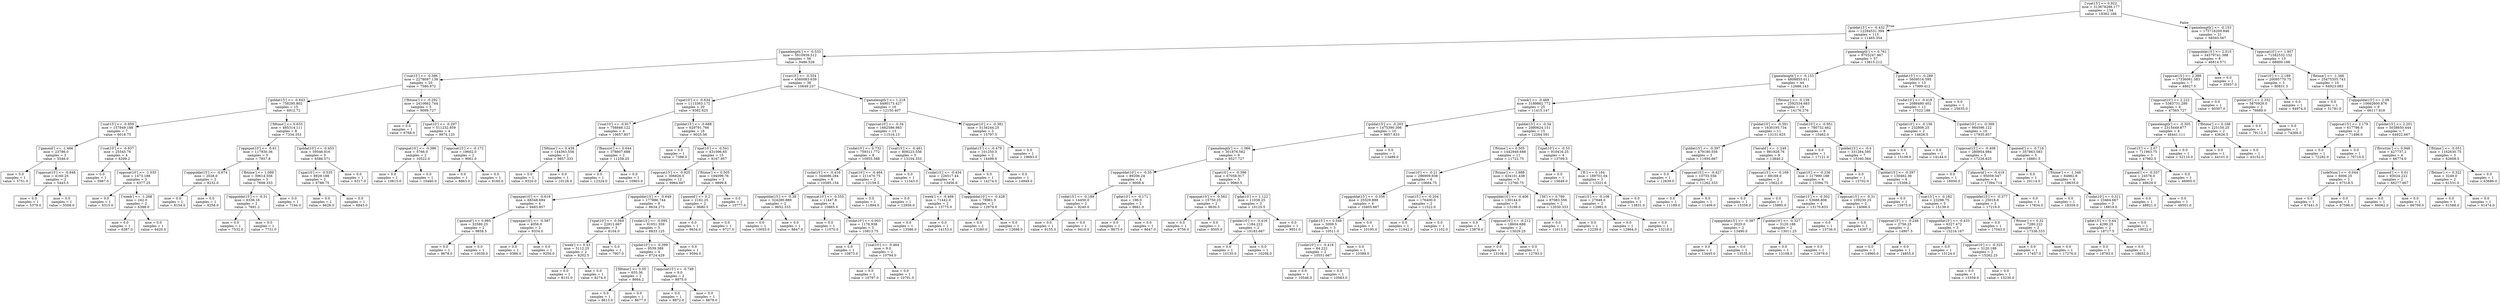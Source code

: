digraph Tree {
node [shape=box] ;
0 [label="['csat15'] <= 0.922\nmse = 313678288.177\nsamples = 134\nvalue = 18362.166"] ;
1 [label="['goldat15'] <= -0.432\nmse = 12294531.394\nsamples = 113\nvalue = 11465.354"] ;
0 -> 1 [labeldistance=2.5, labelangle=45, headlabel="True"] ;
2 [label="['gamelength'] <= -0.533\nmse = 5910939.512\nsamples = 56\nvalue = 9486.526"] ;
1 -> 2 ;
3 [label="['csat15'] <= -0.386\nmse = 2278097.138\nsamples = 20\nvalue = 7580.972"] ;
2 -> 3 ;
4 [label="['goldat15'] <= -0.643\nmse = 758295.802\nsamples = 15\nvalue = 6912.72"] ;
3 -> 4 ;
5 [label="['csat15'] <= -0.959\nmse = 157849.188\nsamples = 7\nvalue = 6016.75"] ;
4 -> 5 ;
6 [label="['gameid'] <= -1.466\nmse = 23786.0\nsamples = 3\nvalue = 5546.0"] ;
5 -> 6 ;
7 [label="mse = 0.0\nsamples = 1\nvalue = 5751.0"] ;
6 -> 7 ;
8 [label="['oppcsat15'] <= -0.848\nmse = 4160.25\nsamples = 2\nvalue = 5443.5"] ;
6 -> 8 ;
9 [label="mse = 0.0\nsamples = 1\nvalue = 5379.0"] ;
8 -> 9 ;
10 [label="mse = 0.0\nsamples = 1\nvalue = 5508.0"] ;
8 -> 10 ;
11 [label="['csat10'] <= -0.937\nmse = 25545.76\nsamples = 4\nvalue = 6299.2"] ;
5 -> 11 ;
12 [label="mse = 0.0\nsamples = 1\nvalue = 5987.0"] ;
11 -> 12 ;
13 [label="['oppcsat10'] <= -1.035\nmse = 1473.188\nsamples = 3\nvalue = 6377.25"] ;
11 -> 13 ;
14 [label="mse = 0.0\nsamples = 1\nvalue = 6315.0"] ;
13 -> 14 ;
15 [label="['week'] <= -1.268\nmse = 242.0\nsamples = 2\nvalue = 6398.0"] ;
13 -> 15 ;
16 [label="mse = 0.0\nsamples = 1\nvalue = 6387.0"] ;
15 -> 16 ;
17 [label="mse = 0.0\nsamples = 1\nvalue = 6420.0"] ;
15 -> 17 ;
18 [label="['fdtime'] <= 0.633\nmse = 485314.111\nsamples = 8\nvalue = 7334.353"] ;
4 -> 18 ;
19 [label="['oppxpat10'] <= -0.61\nmse = 117930.36\nsamples = 5\nvalue = 7857.8"] ;
18 -> 19 ;
20 [label="['oppgoldat15'] <= -0.674\nmse = 2028.0\nsamples = 2\nvalue = 8232.0"] ;
19 -> 20 ;
21 [label="mse = 0.0\nsamples = 1\nvalue = 8154.0"] ;
20 -> 21 ;
22 [label="mse = 0.0\nsamples = 1\nvalue = 8258.0"] ;
20 -> 22 ;
23 [label="['fbtime'] <= 1.089\nmse = 39614.556\nsamples = 3\nvalue = 7608.333"] ;
19 -> 23 ;
24 [label="['oppgoldat15'] <= -0.31\nmse = 6336.16\nsamples = 2\nvalue = 7691.2"] ;
23 -> 24 ;
25 [label="mse = 0.0\nsamples = 1\nvalue = 7532.0"] ;
24 -> 25 ;
26 [label="mse = 0.0\nsamples = 1\nvalue = 7731.0"] ;
24 -> 26 ;
27 [label="mse = 0.0\nsamples = 1\nvalue = 7194.0"] ;
23 -> 27 ;
28 [label="['goldat10'] <= -0.453\nmse = 59546.816\nsamples = 3\nvalue = 6586.571"] ;
18 -> 28 ;
29 [label="['xpat10'] <= -0.535\nmse = 8829.188\nsamples = 2\nvalue = 6788.75"] ;
28 -> 29 ;
30 [label="mse = 0.0\nsamples = 1\nvalue = 6626.0"] ;
29 -> 30 ;
31 [label="mse = 0.0\nsamples = 1\nvalue = 6843.0"] ;
29 -> 31 ;
32 [label="mse = 0.0\nsamples = 1\nvalue = 6317.0"] ;
28 -> 32 ;
33 [label="['fbtime'] <= -0.292\nmse = 2410662.744\nsamples = 5\nvalue = 9099.727"] ;
3 -> 33 ;
34 [label="mse = 0.0\nsamples = 1\nvalue = 6768.0"] ;
33 -> 34 ;
35 [label="['xpat10'] <= -0.297\nmse = 511232.859\nsamples = 4\nvalue = 9974.125"] ;
33 -> 35 ;
36 [label="['oppxpat10'] <= -0.386\nmse = 5766.0\nsamples = 2\nvalue = 10522.0"] ;
35 -> 36 ;
37 [label="mse = 0.0\nsamples = 1\nvalue = 10615.0"] ;
36 -> 37 ;
38 [label="mse = 0.0\nsamples = 1\nvalue = 10460.0"] ;
36 -> 38 ;
39 [label="['oppcsat15'] <= -0.172\nmse = 19602.0\nsamples = 2\nvalue = 9061.0"] ;
35 -> 39 ;
40 [label="mse = 0.0\nsamples = 1\nvalue = 8863.0"] ;
39 -> 40 ;
41 [label="mse = 0.0\nsamples = 1\nvalue = 9160.0"] ;
39 -> 41 ;
42 [label="['csat10'] <= -0.554\nmse = 4560083.639\nsamples = 36\nvalue = 10649.237"] ;
2 -> 42 ;
43 [label="['xpat10'] <= -0.634\nmse = 1113363.172\nsamples = 20\nvalue = 9382.625"] ;
42 -> 43 ;
44 [label="['csat10'] <= -0.917\nmse = 758846.122\nsamples = 4\nvalue = 10657.857"] ;
43 -> 44 ;
45 [label="['fdtime'] <= 0.439\nmse = 144363.556\nsamples = 2\nvalue = 9857.333"] ;
44 -> 45 ;
46 [label="mse = 0.0\nsamples = 1\nvalue = 9320.0"] ;
45 -> 46 ;
47 [label="mse = 0.0\nsamples = 1\nvalue = 10126.0"] ;
45 -> 47 ;
48 [label="['fbassist'] <= 0.644\nmse = 378607.688\nsamples = 2\nvalue = 11258.25"] ;
44 -> 48 ;
49 [label="mse = 0.0\nsamples = 1\nvalue = 12324.0"] ;
48 -> 49 ;
50 [label="mse = 0.0\nsamples = 1\nvalue = 10903.0"] ;
48 -> 50 ;
51 [label="['goldat15'] <= -0.688\nmse = 629791.766\nsamples = 16\nvalue = 9025.56"] ;
43 -> 51 ;
52 [label="mse = 0.0\nsamples = 1\nvalue = 7388.0"] ;
51 -> 52 ;
53 [label="['xpat10'] <= -0.541\nmse = 431096.65\nsamples = 15\nvalue = 9167.957"] ;
51 -> 53 ;
54 [label="['oppcsat15'] <= -0.925\nmse = 306826.0\nsamples = 12\nvalue = 8964.667"] ;
53 -> 54 ;
55 [label="['oppxpat10'] <= -0.619\nmse = 68348.694\nsamples = 4\nvalue = 9483.857"] ;
54 -> 55 ;
56 [label="['gameid'] <= 0.985\nmse = 32580.25\nsamples = 2\nvalue = 9858.5"] ;
55 -> 56 ;
57 [label="mse = 0.0\nsamples = 1\nvalue = 9678.0"] ;
56 -> 57 ;
58 [label="mse = 0.0\nsamples = 1\nvalue = 10039.0"] ;
56 -> 58 ;
59 [label="['oppxpat10'] <= -0.587\nmse = 4056.0\nsamples = 2\nvalue = 9334.0"] ;
55 -> 59 ;
60 [label="mse = 0.0\nsamples = 1\nvalue = 9386.0"] ;
59 -> 60 ;
61 [label="mse = 0.0\nsamples = 1\nvalue = 9256.0"] ;
59 -> 61 ;
62 [label="['oppgoldat15'] <= -0.649\nmse = 177886.744\nsamples = 8\nvalue = 8634.273"] ;
54 -> 62 ;
63 [label="['xpat10'] <= -0.569\nmse = 22812.667\nsamples = 3\nvalue = 8104.0"] ;
62 -> 63 ;
64 [label="['week'] <= 0.53\nmse = 5112.25\nsamples = 2\nvalue = 8202.5"] ;
63 -> 64 ;
65 [label="mse = 0.0\nsamples = 1\nvalue = 8131.0"] ;
64 -> 65 ;
66 [label="mse = 0.0\nsamples = 1\nvalue = 8274.0"] ;
64 -> 66 ;
67 [label="mse = 0.0\nsamples = 1\nvalue = 7907.0"] ;
63 -> 67 ;
68 [label="['csdat15'] <= -0.095\nmse = 91051.359\nsamples = 5\nvalue = 8833.125"] ;
62 -> 68 ;
69 [label="['xpdat10'] <= -0.399\nmse = 9539.388\nsamples = 4\nvalue = 8724.429"] ;
68 -> 69 ;
70 [label="['fdtime'] <= 0.05\nmse = 655.36\nsamples = 2\nvalue = 8664.2"] ;
69 -> 70 ;
71 [label="mse = 0.0\nsamples = 1\nvalue = 8613.0"] ;
70 -> 71 ;
72 [label="mse = 0.0\nsamples = 1\nvalue = 8677.0"] ;
70 -> 72 ;
73 [label="['oppcsat15'] <= -0.749\nmse = 9.0\nsamples = 2\nvalue = 8875.0"] ;
69 -> 73 ;
74 [label="mse = 0.0\nsamples = 1\nvalue = 8872.0"] ;
73 -> 74 ;
75 [label="mse = 0.0\nsamples = 1\nvalue = 8878.0"] ;
73 -> 75 ;
76 [label="mse = 0.0\nsamples = 1\nvalue = 9594.0"] ;
68 -> 76 ;
77 [label="['fttime'] <= 0.505\nmse = 194099.76\nsamples = 3\nvalue = 9899.8"] ;
53 -> 77 ;
78 [label="['gameid'] <= 0.2\nmse = 2162.25\nsamples = 2\nvalue = 9680.5"] ;
77 -> 78 ;
79 [label="mse = 0.0\nsamples = 1\nvalue = 9634.0"] ;
78 -> 79 ;
80 [label="mse = 0.0\nsamples = 1\nvalue = 9727.0"] ;
78 -> 80 ;
81 [label="mse = 0.0\nsamples = 1\nvalue = 10777.0"] ;
77 -> 81 ;
82 [label="['gamelength'] <= 1.218\nmse = 4490173.427\nsamples = 16\nvalue = 12150.407"] ;
42 -> 82 ;
83 [label="['oppcsat10'] <= -0.34\nmse = 1662586.983\nsamples = 13\nvalue = 11516.13"] ;
82 -> 83 ;
84 [label="['csdat10'] <= 0.732\nmse = 759311.772\nsamples = 8\nvalue = 10955.588"] ;
83 -> 84 ;
85 [label="['csdat15'] <= -0.416\nmse = 344686.284\nsamples = 6\nvalue = 10585.154"] ;
84 -> 85 ;
86 [label="['oppgoldat15'] <= -0.38\nmse = 324280.889\nsamples = 2\nvalue = 9652.333"] ;
85 -> 86 ;
87 [label="mse = 0.0\nsamples = 1\nvalue = 10055.0"] ;
86 -> 87 ;
88 [label="mse = 0.0\nsamples = 1\nvalue = 8847.0"] ;
86 -> 88 ;
89 [label="['oppcsat10'] <= -0.555\nmse = 11447.8\nsamples = 4\nvalue = 10865.0"] ;
85 -> 89 ;
90 [label="mse = 0.0\nsamples = 1\nvalue = 11070.0"] ;
89 -> 90 ;
91 [label="['csdat10'] <= 0.003\nmse = 1176.938\nsamples = 3\nvalue = 10813.75"] ;
89 -> 91 ;
92 [label="mse = 0.0\nsamples = 1\nvalue = 10873.0"] ;
91 -> 92 ;
93 [label="['csat10'] <= -0.464\nmse = 9.0\nsamples = 2\nvalue = 10794.0"] ;
91 -> 93 ;
94 [label="mse = 0.0\nsamples = 1\nvalue = 10797.0"] ;
93 -> 94 ;
95 [label="mse = 0.0\nsamples = 1\nvalue = 10791.0"] ;
93 -> 95 ;
96 [label="['xpat10'] <= -0.464\nmse = 211470.75\nsamples = 2\nvalue = 12159.5"] ;
84 -> 96 ;
97 [label="mse = 0.0\nsamples = 1\nvalue = 11894.0"] ;
96 -> 97 ;
98 [label="mse = 0.0\nsamples = 1\nvalue = 12956.0"] ;
96 -> 98 ;
99 [label="['csat15'] <= -0.461\nmse = 809223.556\nsamples = 5\nvalue = 13104.333"] ;
83 -> 99 ;
100 [label="mse = 0.0\nsamples = 1\nvalue = 11343.0"] ;
99 -> 100 ;
101 [label="['csdat15'] <= -0.434\nmse = 226517.44\nsamples = 4\nvalue = 13456.6"] ;
99 -> 101 ;
102 [label="['week'] <= -0.469\nmse = 71442.0\nsamples = 2\nvalue = 13775.0"] ;
101 -> 102 ;
103 [label="mse = 0.0\nsamples = 1\nvalue = 13586.0"] ;
102 -> 103 ;
104 [label="mse = 0.0\nsamples = 1\nvalue = 14153.0"] ;
102 -> 104 ;
105 [label="['oppgoldat10'] <= -0.428\nmse = 78961.0\nsamples = 2\nvalue = 12979.0"] ;
101 -> 105 ;
106 [label="mse = 0.0\nsamples = 1\nvalue = 13260.0"] ;
105 -> 106 ;
107 [label="mse = 0.0\nsamples = 1\nvalue = 12698.0"] ;
105 -> 107 ;
108 [label="['oppxpat10'] <= -0.381\nmse = 5134244.25\nsamples = 3\nvalue = 15797.5"] ;
82 -> 108 ;
109 [label="['goldat15'] <= -0.479\nmse = 101250.0\nsamples = 2\nvalue = 14499.0"] ;
108 -> 109 ;
110 [label="mse = 0.0\nsamples = 1\nvalue = 14274.0"] ;
109 -> 110 ;
111 [label="mse = 0.0\nsamples = 1\nvalue = 14949.0"] ;
109 -> 111 ;
112 [label="mse = 0.0\nsamples = 1\nvalue = 19693.0"] ;
108 -> 112 ;
113 [label="['gamelength'] <= 0.761\nmse = 9703247.967\nsamples = 57\nvalue = 13815.212"] ;
1 -> 113 ;
114 [label="['gamelength'] <= -0.153\nmse = 4808855.011\nsamples = 44\nvalue = 12686.143"] ;
113 -> 114 ;
115 [label="['week'] <= -0.469\nmse = 3189862.772\nsamples = 25\nvalue = 11415.147"] ;
114 -> 115 ;
116 [label="['goldat15'] <= -0.203\nmse = 1475390.306\nsamples = 10\nvalue = 9857.833"] ;
115 -> 116 ;
117 [label="['gamelength'] <= -1.066\nmse = 301876.562\nsamples = 9\nvalue = 9527.727"] ;
116 -> 117 ;
118 [label="['oppgoldat10'] <= -0.35\nmse = 89206.24\nsamples = 4\nvalue = 9008.4"] ;
117 -> 118 ;
119 [label="['csdat15'] <= -0.189\nmse = 14450.0\nsamples = 2\nvalue = 9240.0"] ;
118 -> 119 ;
120 [label="mse = 0.0\nsamples = 1\nvalue = 9155.0"] ;
119 -> 120 ;
121 [label="mse = 0.0\nsamples = 1\nvalue = 9410.0"] ;
119 -> 121 ;
122 [label="['gdat10'] <= -0.171\nmse = 196.0\nsamples = 2\nvalue = 8661.0"] ;
118 -> 122 ;
123 [label="mse = 0.0\nsamples = 1\nvalue = 8675.0"] ;
122 -> 123 ;
124 [label="mse = 0.0\nsamples = 1\nvalue = 8647.0"] ;
122 -> 124 ;
125 [label="['xpat10'] <= -0.396\nmse = 67058.917\nsamples = 5\nvalue = 9960.5"] ;
117 -> 125 ;
126 [label="['oppxpat10'] <= -0.562\nmse = 15750.25\nsamples = 2\nvalue = 9630.5"] ;
125 -> 126 ;
127 [label="mse = 0.0\nsamples = 1\nvalue = 9756.0"] ;
126 -> 127 ;
128 [label="mse = 0.0\nsamples = 1\nvalue = 9505.0"] ;
126 -> 128 ;
129 [label="['gdat10'] <= 1.122\nmse = 11038.25\nsamples = 3\nvalue = 10125.5"] ;
125 -> 129 ;
130 [label="['goldat10'] <= -0.416\nmse = 1184.222\nsamples = 2\nvalue = 10183.667"] ;
129 -> 130 ;
131 [label="mse = 0.0\nsamples = 1\nvalue = 10135.0"] ;
130 -> 131 ;
132 [label="mse = 0.0\nsamples = 1\nvalue = 10208.0"] ;
130 -> 132 ;
133 [label="mse = 0.0\nsamples = 1\nvalue = 9951.0"] ;
129 -> 133 ;
134 [label="mse = 0.0\nsamples = 1\nvalue = 13489.0"] ;
116 -> 134 ;
135 [label="['goldat15'] <= -0.34\nmse = 2080624.151\nsamples = 15\nvalue = 12264.591"] ;
115 -> 135 ;
136 [label="['fttime'] <= 0.505\nmse = 1442949.688\nsamples = 11\nvalue = 11722.75"] ;
135 -> 136 ;
137 [label="['csat10'] <= -0.21\nmse = 296909.938\nsamples = 6\nvalue = 10684.75"] ;
136 -> 137 ;
138 [label="['oppgoldat15'] <= -0.356\nmse = 25529.889\nsamples = 4\nvalue = 10405.667"] ;
137 -> 138 ;
139 [label="['gdat15'] <= 0.549\nmse = 5009.5\nsamples = 3\nvalue = 10511.0"] ;
138 -> 139 ;
140 [label="['csdat10'] <= -0.418\nmse = 64.222\nsamples = 2\nvalue = 10551.667"] ;
139 -> 140 ;
141 [label="mse = 0.0\nsamples = 1\nvalue = 10546.0"] ;
140 -> 141 ;
142 [label="mse = 0.0\nsamples = 1\nvalue = 10563.0"] ;
140 -> 142 ;
143 [label="mse = 0.0\nsamples = 1\nvalue = 10389.0"] ;
139 -> 143 ;
144 [label="mse = 0.0\nsamples = 1\nvalue = 10195.0"] ;
138 -> 144 ;
145 [label="['csat15'] <= -0.204\nmse = 176400.0\nsamples = 2\nvalue = 11522.0"] ;
137 -> 145 ;
146 [label="mse = 0.0\nsamples = 1\nvalue = 11942.0"] ;
145 -> 146 ;
147 [label="mse = 0.0\nsamples = 1\nvalue = 11102.0"] ;
145 -> 147 ;
148 [label="['fttime'] <= 1.988\nmse = 434101.438\nsamples = 5\nvalue = 12760.75"] ;
136 -> 148 ;
149 [label="['oppgoldat10'] <= -0.406\nmse = 130144.0\nsamples = 3\nvalue = 13199.0"] ;
148 -> 149 ;
150 [label="mse = 0.0\nsamples = 1\nvalue = 13878.0"] ;
149 -> 150 ;
151 [label="['oppcsat10'] <= -0.212\nmse = 18604.688\nsamples = 2\nvalue = 13029.25"] ;
149 -> 151 ;
152 [label="mse = 0.0\nsamples = 1\nvalue = 13108.0"] ;
151 -> 152 ;
153 [label="mse = 0.0\nsamples = 1\nvalue = 12793.0"] ;
151 -> 153 ;
154 [label="['fd'] <= 0.789\nmse = 87083.556\nsamples = 2\nvalue = 12030.333"] ;
148 -> 154 ;
155 [label="mse = 0.0\nsamples = 1\nvalue = 11613.0"] ;
154 -> 155 ;
156 [label="mse = 0.0\nsamples = 1\nvalue = 12239.0"] ;
154 -> 156 ;
157 [label="['xpat10'] <= -0.53\nmse = 910416.25\nsamples = 4\nvalue = 13709.5"] ;
135 -> 157 ;
158 [label="mse = 0.0\nsamples = 1\nvalue = 15649.0"] ;
157 -> 158 ;
159 [label="['ft'] <= 0.184\nmse = 189701.04\nsamples = 3\nvalue = 13321.6"] ;
157 -> 159 ;
160 [label="['csat15'] <= -0.108\nmse = 27848.0\nsamples = 2\nvalue = 12982.0"] ;
159 -> 160 ;
161 [label="mse = 0.0\nsamples = 1\nvalue = 12864.0"] ;
160 -> 161 ;
162 [label="mse = 0.0\nsamples = 1\nvalue = 13218.0"] ;
160 -> 162 ;
163 [label="mse = 0.0\nsamples = 1\nvalue = 13831.0"] ;
159 -> 163 ;
164 [label="['fbtime'] <= -0.139\nmse = 2592534.683\nsamples = 19\nvalue = 14176.276"] ;
114 -> 164 ;
165 [label="['goldat10'] <= -0.391\nmse = 1630195.734\nsamples = 11\nvalue = 13131.625"] ;
164 -> 165 ;
166 [label="['goldat15'] <= -0.397\nmse = 479180.556\nsamples = 3\nvalue = 11950.667"] ;
165 -> 166 ;
167 [label="mse = 0.0\nsamples = 1\nvalue = 12639.0"] ;
166 -> 167 ;
168 [label="['oppcsat15'] <= -0.427\nmse = 10755.556\nsamples = 2\nvalue = 11262.333"] ;
166 -> 168 ;
169 [label="mse = 0.0\nsamples = 1\nvalue = 11189.0"] ;
168 -> 169 ;
170 [label="mse = 0.0\nsamples = 1\nvalue = 11409.0"] ;
168 -> 170 ;
171 [label="['herald'] <= -1.249\nmse = 981928.76\nsamples = 8\nvalue = 13840.2"] ;
165 -> 171 ;
172 [label="['oppcsat15'] <= -0.169\nmse = 69169.0\nsamples = 2\nvalue = 15622.0"] ;
171 -> 172 ;
173 [label="mse = 0.0\nsamples = 1\nvalue = 15359.0"] ;
172 -> 173 ;
174 [label="mse = 0.0\nsamples = 1\nvalue = 15885.0"] ;
172 -> 174 ;
175 [label="['xpat10'] <= -0.236\nmse = 217990.188\nsamples = 6\nvalue = 13394.75"] ;
171 -> 175 ;
176 [label="['csdat15'] <= -0.302\nmse = 53688.806\nsamples = 4\nvalue = 13170.833"] ;
175 -> 176 ;
177 [label="['oppgoldat15'] <= -0.387\nmse = 2025.0\nsamples = 2\nvalue = 13490.0"] ;
176 -> 177 ;
178 [label="mse = 0.0\nsamples = 1\nvalue = 13445.0"] ;
177 -> 178 ;
179 [label="mse = 0.0\nsamples = 1\nvalue = 13535.0"] ;
177 -> 179 ;
180 [label="['goldat10'] <= -0.327\nmse = 3120.188\nsamples = 2\nvalue = 13011.25"] ;
176 -> 180 ;
181 [label="mse = 0.0\nsamples = 1\nvalue = 13108.0"] ;
180 -> 181 ;
182 [label="mse = 0.0\nsamples = 1\nvalue = 12979.0"] ;
180 -> 182 ;
183 [label="['oppcsat15'] <= -0.31\nmse = 109230.25\nsamples = 2\nvalue = 14066.5"] ;
175 -> 183 ;
184 [label="mse = 0.0\nsamples = 1\nvalue = 13736.0"] ;
183 -> 184 ;
185 [label="mse = 0.0\nsamples = 1\nvalue = 14397.0"] ;
183 -> 185 ;
186 [label="['csdat10'] <= -0.951\nmse = 780732.462\nsamples = 8\nvalue = 15462.0"] ;
164 -> 186 ;
187 [label="mse = 0.0\nsamples = 1\nvalue = 17121.0"] ;
186 -> 187 ;
188 [label="['goldat15'] <= -0.4\nmse = 331284.595\nsamples = 7\nvalue = 15160.364"] ;
186 -> 188 ;
189 [label="mse = 0.0\nsamples = 1\nvalue = 13702.0"] ;
188 -> 189 ;
190 [label="['goldat15'] <= -0.397\nmse = 130462.36\nsamples = 6\nvalue = 15306.2"] ;
188 -> 190 ;
191 [label="mse = 0.0\nsamples = 1\nvalue = 15975.0"] ;
190 -> 191 ;
192 [label="['csat15'] <= -0.182\nmse = 23298.75\nsamples = 5\nvalue = 15139.0"] ;
190 -> 192 ;
193 [label="['oppcsat15'] <= -0.248\nmse = 2756.25\nsamples = 2\nvalue = 14907.5"] ;
192 -> 193 ;
194 [label="mse = 0.0\nsamples = 1\nvalue = 14960.0"] ;
193 -> 194 ;
195 [label="mse = 0.0\nsamples = 1\nvalue = 14855.0"] ;
193 -> 195 ;
196 [label="['oppgoldat15'] <= -0.433\nmse = 6327.472\nsamples = 3\nvalue = 15216.167"] ;
192 -> 196 ;
197 [label="mse = 0.0\nsamples = 1\nvalue = 15124.0"] ;
196 -> 197 ;
198 [label="['oppcsat10'] <= -0.325\nmse = 3120.188\nsamples = 2\nvalue = 15262.25"] ;
196 -> 198 ;
199 [label="mse = 0.0\nsamples = 1\nvalue = 15359.0"] ;
198 -> 199 ;
200 [label="mse = 0.0\nsamples = 1\nvalue = 15230.0"] ;
198 -> 200 ;
201 [label="['goldat15'] <= -0.289\nmse = 5609516.595\nsamples = 13\nvalue = 17999.412"] ;
113 -> 201 ;
202 [label="['csdat10'] <= -0.418\nmse = 2088480.402\nsamples = 12\nvalue = 17522.188"] ;
201 -> 202 ;
203 [label="['xpdat10'] <= -0.156\nmse = 232806.25\nsamples = 2\nvalue = 14626.5"] ;
202 -> 203 ;
204 [label="mse = 0.0\nsamples = 1\nvalue = 15109.0"] ;
203 -> 204 ;
205 [label="mse = 0.0\nsamples = 1\nvalue = 14144.0"] ;
203 -> 205 ;
206 [label="['goldat10'] <= -0.369\nmse = 984596.122\nsamples = 10\nvalue = 17935.857"] ;
202 -> 206 ;
207 [label="['oppcsat15'] <= -0.408\nmse = 280954.984\nsamples = 5\nvalue = 17226.625"] ;
206 -> 207 ;
208 [label="mse = 0.0\nsamples = 1\nvalue = 16050.0"] ;
207 -> 208 ;
209 [label="['playerid'] <= -0.419\nmse = 95059.347\nsamples = 4\nvalue = 17394.714"] ;
207 -> 209 ;
210 [label="['oppgoldat15'] <= -0.377\nmse = 25018.8\nsamples = 3\nvalue = 17219.0"] ;
209 -> 210 ;
211 [label="mse = 0.0\nsamples = 1\nvalue = 17043.0"] ;
210 -> 211 ;
212 [label="['fttime'] <= 0.32\nmse = 7280.222\nsamples = 2\nvalue = 17336.333"] ;
210 -> 212 ;
213 [label="mse = 0.0\nsamples = 1\nvalue = 17457.0"] ;
212 -> 213 ;
214 [label="mse = 0.0\nsamples = 1\nvalue = 17276.0"] ;
212 -> 214 ;
215 [label="mse = 0.0\nsamples = 1\nvalue = 17834.0"] ;
209 -> 215 ;
216 [label="['gameid'] <= -0.716\nmse = 357863.583\nsamples = 5\nvalue = 18881.5"] ;
206 -> 216 ;
217 [label="mse = 0.0\nsamples = 1\nvalue = 20114.0"] ;
216 -> 217 ;
218 [label="['fttime'] <= -1.348\nmse = 64862.8\nsamples = 4\nvalue = 18635.0"] ;
216 -> 218 ;
219 [label="mse = 0.0\nsamples = 1\nvalue = 18359.0"] ;
218 -> 219 ;
220 [label="['csdat10'] <= 0.311\nmse = 23464.667\nsamples = 3\nvalue = 18819.0"] ;
218 -> 220 ;
221 [label="['gdat15'] <= 0.44\nmse = 4290.25\nsamples = 2\nvalue = 18717.5"] ;
220 -> 221 ;
222 [label="mse = 0.0\nsamples = 1\nvalue = 18783.0"] ;
221 -> 222 ;
223 [label="mse = 0.0\nsamples = 1\nvalue = 18652.0"] ;
221 -> 223 ;
224 [label="mse = 0.0\nsamples = 1\nvalue = 19022.0"] ;
220 -> 224 ;
225 [label="mse = 0.0\nsamples = 1\nvalue = 25635.0"] ;
201 -> 225 ;
226 [label="['gamelength'] <= -0.153\nmse = 175716200.846\nsamples = 21\nvalue = 58593.567"] ;
0 -> 226 [labeldistance=2.5, labelangle=-45, headlabel="False"] ;
227 [label="['oppgoldat15'] <= 2.515\nmse = 34579741.388\nsamples = 8\nvalue = 46814.571"] ;
226 -> 227 ;
228 [label="['oppcsat15'] <= 2.388\nmse = 17336061.583\nsamples = 7\nvalue = 48627.5"] ;
227 -> 228 ;
229 [label="['oppcsat10'] <= 2.222\nmse = 5383731.289\nsamples = 6\nvalue = 47565.727"] ;
228 -> 229 ;
230 [label="['gamelength'] <= -0.305\nmse = 2315449.877\nsamples = 4\nvalue = 48441.111"] ;
229 -> 230 ;
231 [label="['csat15'] <= 2.07\nmse = 711963.75\nsamples = 3\nvalue = 47982.5"] ;
230 -> 231 ;
232 [label="['gameid'] <= -0.537\nmse = 24576.0\nsamples = 2\nvalue = 48629.0"] ;
231 -> 232 ;
233 [label="mse = 0.0\nsamples = 1\nvalue = 48821.0"] ;
232 -> 233 ;
234 [label="mse = 0.0\nsamples = 1\nvalue = 48501.0"] ;
232 -> 234 ;
235 [label="mse = 0.0\nsamples = 1\nvalue = 46905.0"] ;
231 -> 235 ;
236 [label="mse = 0.0\nsamples = 1\nvalue = 52110.0"] ;
230 -> 236 ;
237 [label="['fbtime'] <= 0.168\nmse = 225150.25\nsamples = 2\nvalue = 43626.5"] ;
229 -> 237 ;
238 [label="mse = 0.0\nsamples = 1\nvalue = 44101.0"] ;
237 -> 238 ;
239 [label="mse = 0.0\nsamples = 1\nvalue = 43152.0"] ;
237 -> 239 ;
240 [label="mse = 0.0\nsamples = 1\nvalue = 60307.0"] ;
228 -> 240 ;
241 [label="mse = 0.0\nsamples = 1\nvalue = 35937.0"] ;
227 -> 241 ;
242 [label="['oppcsat10'] <= 1.957\nmse = 71582532.152\nsamples = 13\nvalue = 68900.188"] ;
226 -> 242 ;
243 [label="['csat10'] <= 2.189\nmse = 20095770.75\nsamples = 3\nvalue = 80831.5"] ;
242 -> 243 ;
244 [label="['goldat10'] <= 2.332\nmse = 5870929.0\nsamples = 2\nvalue = 76689.0"] ;
243 -> 244 ;
245 [label="mse = 0.0\nsamples = 1\nvalue = 79112.0"] ;
244 -> 245 ;
246 [label="mse = 0.0\nsamples = 1\nvalue = 74266.0"] ;
244 -> 246 ;
247 [label="mse = 0.0\nsamples = 1\nvalue = 84974.0"] ;
243 -> 247 ;
248 [label="['fbtime'] <= -1.366\nmse = 25475355.743\nsamples = 10\nvalue = 64923.083"] ;
242 -> 248 ;
249 [label="mse = 0.0\nsamples = 1\nvalue = 51781.0"] ;
248 -> 249 ;
250 [label="['oppgoldat15'] <= 2.08\nmse = 10662600.876\nsamples = 9\nvalue = 66117.818"] ;
248 -> 250 ;
251 [label="['oppcsat15'] <= 2.179\nmse = 617796.0\nsamples = 2\nvalue = 71496.0"] ;
250 -> 251 ;
252 [label="mse = 0.0\nsamples = 1\nvalue = 72282.0"] ;
251 -> 252 ;
253 [label="mse = 0.0\nsamples = 1\nvalue = 70710.0"] ;
251 -> 253 ;
254 [label="['goldat15'] <= 2.201\nmse = 5038650.444\nsamples = 7\nvalue = 64922.667"] ;
250 -> 254 ;
255 [label="['fbvictim'] <= 0.948\nmse = 427737.2\nsamples = 4\nvalue = 66774.0"] ;
254 -> 255 ;
256 [label="['sideNum'] <= -0.044\nmse = 6006.25\nsamples = 2\nvalue = 67518.5"] ;
255 -> 256 ;
257 [label="mse = 0.0\nsamples = 1\nvalue = 67441.0"] ;
256 -> 257 ;
258 [label="mse = 0.0\nsamples = 1\nvalue = 67596.0"] ;
256 -> 258 ;
259 [label="['gameid'] <= 0.01\nmse = 93024.222\nsamples = 2\nvalue = 66277.667"] ;
255 -> 259 ;
260 [label="mse = 0.0\nsamples = 1\nvalue = 66062.0"] ;
259 -> 260 ;
261 [label="mse = 0.0\nsamples = 1\nvalue = 66709.0"] ;
259 -> 261 ;
262 [label="['fttime'] <= -0.051\nmse = 1162630.75\nsamples = 3\nvalue = 62608.5"] ;
254 -> 262 ;
263 [label="['fbtime'] <= 0.322\nmse = 3249.0\nsamples = 2\nvalue = 61531.0"] ;
262 -> 263 ;
264 [label="mse = 0.0\nsamples = 1\nvalue = 61588.0"] ;
263 -> 264 ;
265 [label="mse = 0.0\nsamples = 1\nvalue = 61474.0"] ;
263 -> 265 ;
266 [label="mse = 0.0\nsamples = 1\nvalue = 63686.0"] ;
262 -> 266 ;
}